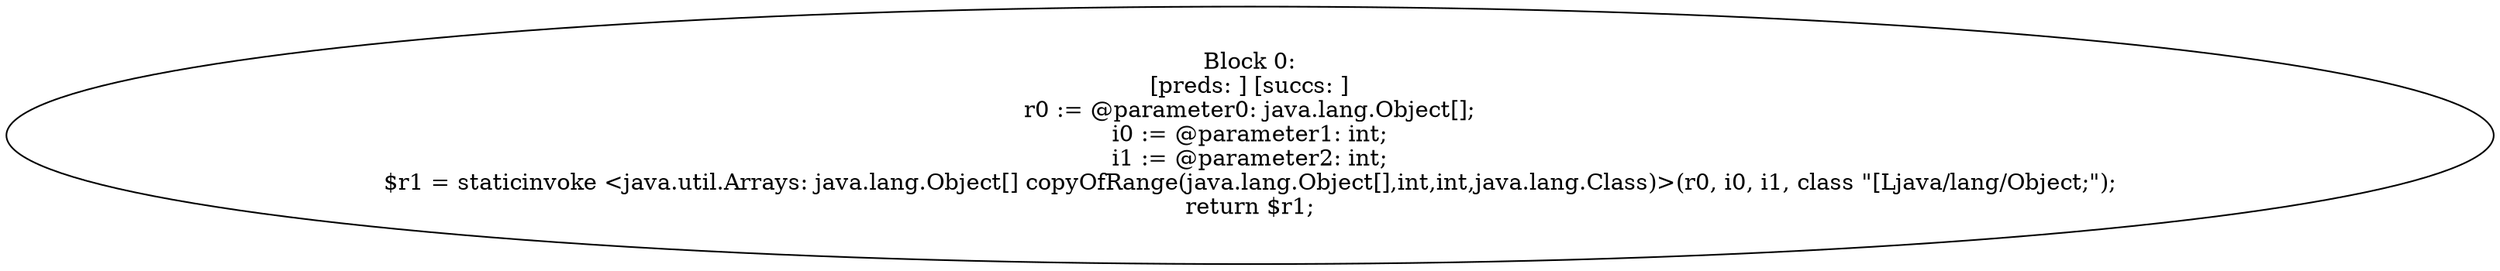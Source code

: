 digraph "unitGraph" {
    "Block 0:
[preds: ] [succs: ]
r0 := @parameter0: java.lang.Object[];
i0 := @parameter1: int;
i1 := @parameter2: int;
$r1 = staticinvoke <java.util.Arrays: java.lang.Object[] copyOfRange(java.lang.Object[],int,int,java.lang.Class)>(r0, i0, i1, class \"[Ljava/lang/Object;\");
return $r1;
"
}
